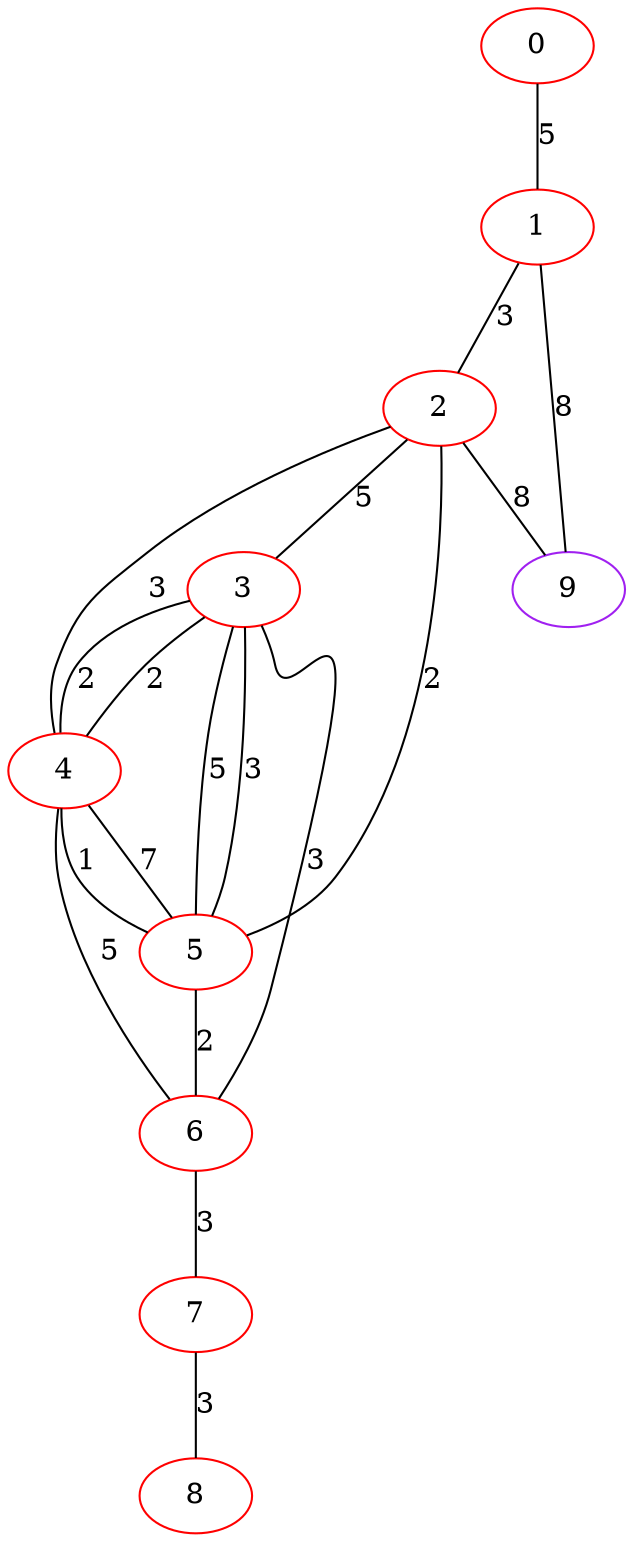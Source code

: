 graph "" {
0 [color=red, weight=1];
1 [color=red, weight=1];
2 [color=red, weight=1];
3 [color=red, weight=1];
4 [color=red, weight=1];
5 [color=red, weight=1];
6 [color=red, weight=1];
7 [color=red, weight=1];
8 [color=red, weight=1];
9 [color=purple, weight=4];
0 -- 1  [key=0, label=5];
1 -- 9  [key=0, label=8];
1 -- 2  [key=0, label=3];
2 -- 3  [key=0, label=5];
2 -- 4  [key=0, label=3];
2 -- 5  [key=0, label=2];
2 -- 9  [key=0, label=8];
3 -- 4  [key=0, label=2];
3 -- 4  [key=1, label=2];
3 -- 5  [key=0, label=3];
3 -- 5  [key=1, label=5];
3 -- 6  [key=0, label=3];
4 -- 5  [key=0, label=1];
4 -- 5  [key=1, label=7];
4 -- 6  [key=0, label=5];
5 -- 6  [key=0, label=2];
6 -- 7  [key=0, label=3];
7 -- 8  [key=0, label=3];
}
